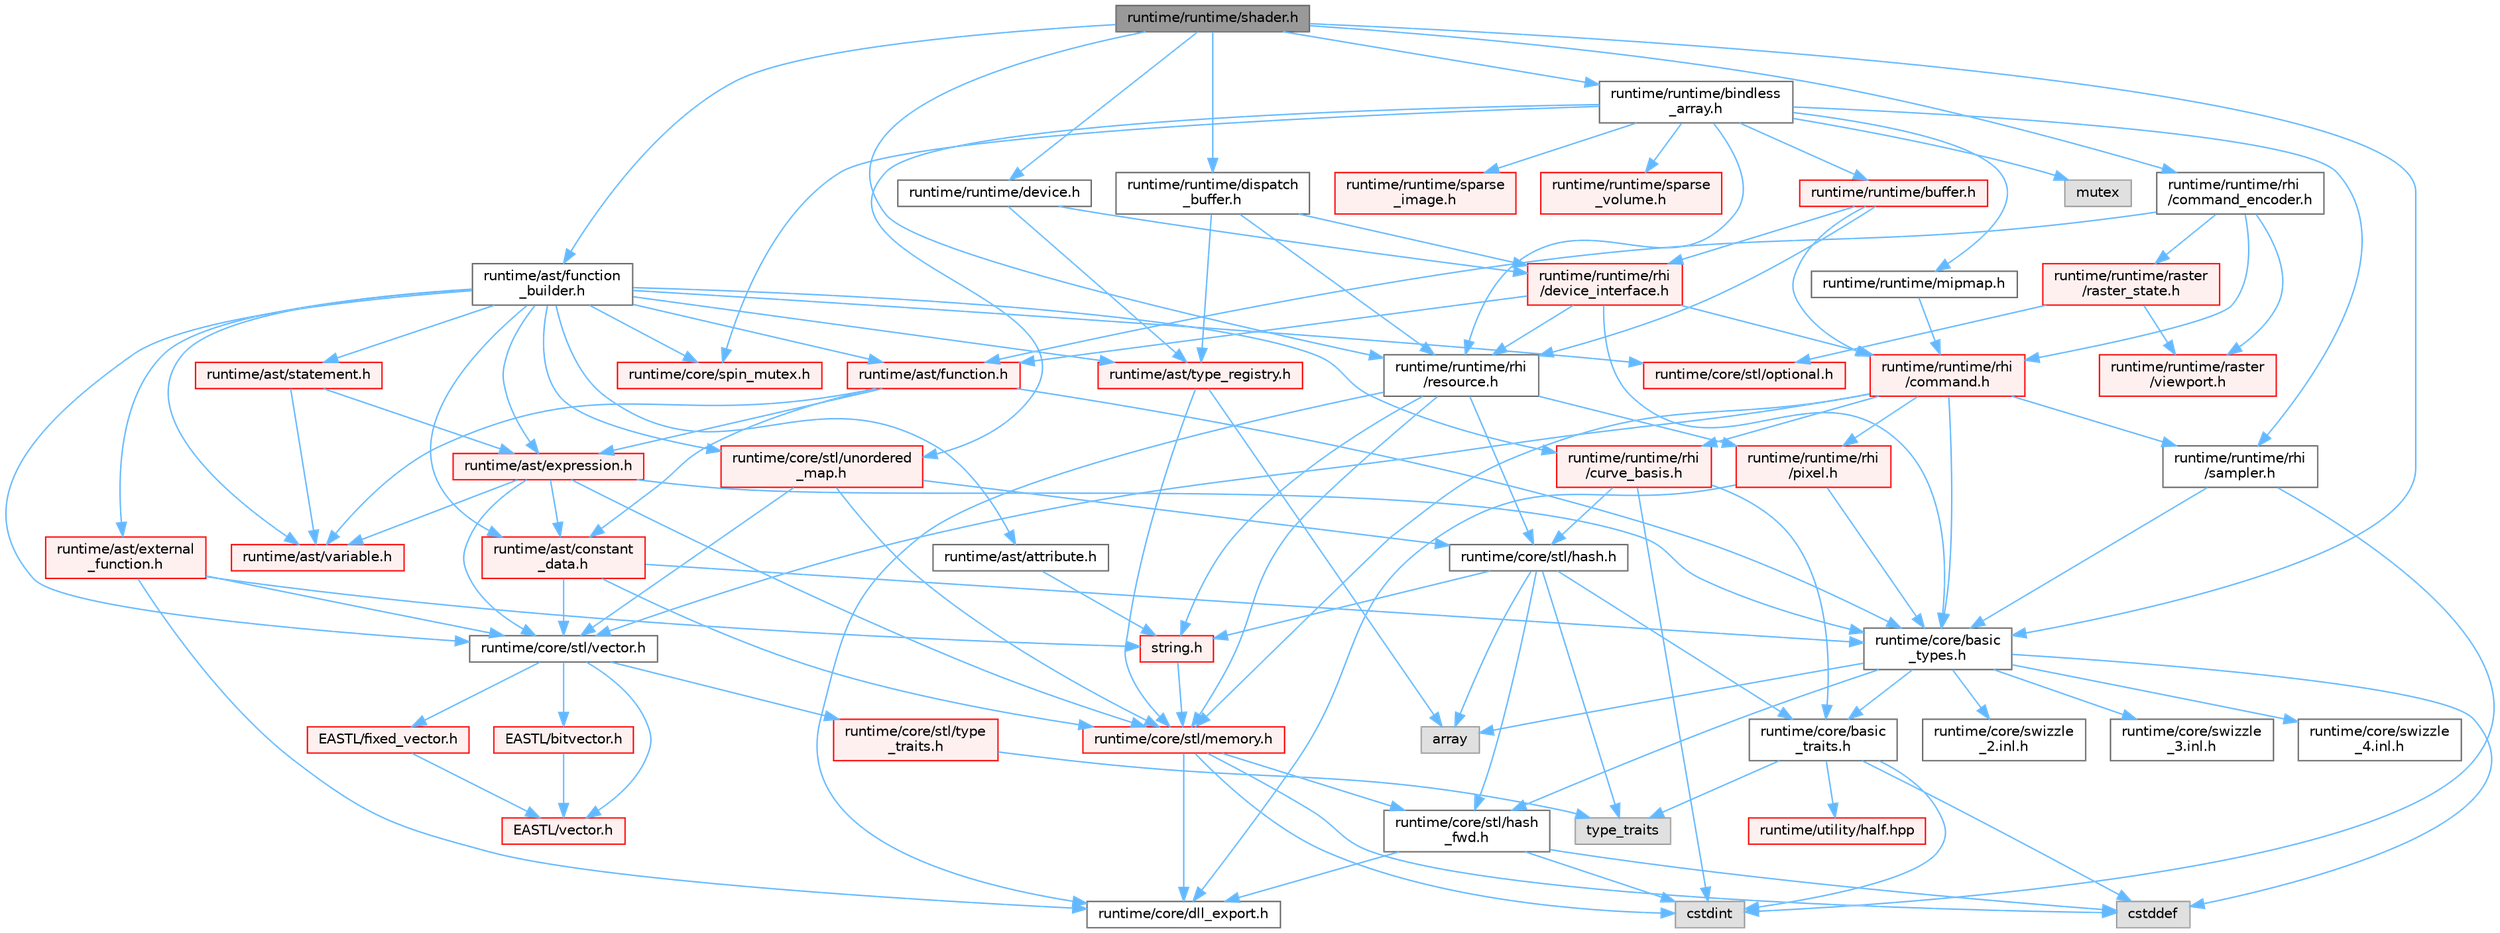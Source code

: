 digraph "runtime/runtime/shader.h"
{
 // LATEX_PDF_SIZE
  bgcolor="transparent";
  edge [fontname=Helvetica,fontsize=10,labelfontname=Helvetica,labelfontsize=10];
  node [fontname=Helvetica,fontsize=10,shape=box,height=0.2,width=0.4];
  Node1 [id="Node000001",label="runtime/runtime/shader.h",height=0.2,width=0.4,color="gray40", fillcolor="grey60", style="filled", fontcolor="black",tooltip=" "];
  Node1 -> Node2 [id="edge1_Node000001_Node000002",color="steelblue1",style="solid",tooltip=" "];
  Node2 [id="Node000002",label="runtime/core/basic\l_types.h",height=0.2,width=0.4,color="grey40", fillcolor="white", style="filled",URL="$basic__types_8h.html",tooltip=" "];
  Node2 -> Node3 [id="edge2_Node000002_Node000003",color="steelblue1",style="solid",tooltip=" "];
  Node3 [id="Node000003",label="cstddef",height=0.2,width=0.4,color="grey60", fillcolor="#E0E0E0", style="filled",tooltip=" "];
  Node2 -> Node4 [id="edge3_Node000002_Node000004",color="steelblue1",style="solid",tooltip=" "];
  Node4 [id="Node000004",label="array",height=0.2,width=0.4,color="grey60", fillcolor="#E0E0E0", style="filled",tooltip=" "];
  Node2 -> Node5 [id="edge4_Node000002_Node000005",color="steelblue1",style="solid",tooltip=" "];
  Node5 [id="Node000005",label="runtime/core/stl/hash\l_fwd.h",height=0.2,width=0.4,color="grey40", fillcolor="white", style="filled",URL="$hash__fwd_8h.html",tooltip=" "];
  Node5 -> Node3 [id="edge5_Node000005_Node000003",color="steelblue1",style="solid",tooltip=" "];
  Node5 -> Node6 [id="edge6_Node000005_Node000006",color="steelblue1",style="solid",tooltip=" "];
  Node6 [id="Node000006",label="cstdint",height=0.2,width=0.4,color="grey60", fillcolor="#E0E0E0", style="filled",tooltip=" "];
  Node5 -> Node7 [id="edge7_Node000005_Node000007",color="steelblue1",style="solid",tooltip=" "];
  Node7 [id="Node000007",label="runtime/core/dll_export.h",height=0.2,width=0.4,color="grey40", fillcolor="white", style="filled",URL="$dll__export_8h.html",tooltip=" "];
  Node2 -> Node8 [id="edge8_Node000002_Node000008",color="steelblue1",style="solid",tooltip=" "];
  Node8 [id="Node000008",label="runtime/core/basic\l_traits.h",height=0.2,width=0.4,color="grey40", fillcolor="white", style="filled",URL="$basic__traits_8h.html",tooltip=" "];
  Node8 -> Node6 [id="edge9_Node000008_Node000006",color="steelblue1",style="solid",tooltip=" "];
  Node8 -> Node3 [id="edge10_Node000008_Node000003",color="steelblue1",style="solid",tooltip=" "];
  Node8 -> Node9 [id="edge11_Node000008_Node000009",color="steelblue1",style="solid",tooltip=" "];
  Node9 [id="Node000009",label="type_traits",height=0.2,width=0.4,color="grey60", fillcolor="#E0E0E0", style="filled",tooltip=" "];
  Node8 -> Node10 [id="edge12_Node000008_Node000010",color="steelblue1",style="solid",tooltip=" "];
  Node10 [id="Node000010",label="runtime/utility/half.hpp",height=0.2,width=0.4,color="red", fillcolor="#FFF0F0", style="filled",URL="$half_8hpp.html",tooltip=" "];
  Node2 -> Node21 [id="edge13_Node000002_Node000021",color="steelblue1",style="solid",tooltip=" "];
  Node21 [id="Node000021",label="runtime/core/swizzle\l_2.inl.h",height=0.2,width=0.4,color="grey40", fillcolor="white", style="filled",URL="$core_2swizzle__2_8inl_8h.html",tooltip=" "];
  Node2 -> Node22 [id="edge14_Node000002_Node000022",color="steelblue1",style="solid",tooltip=" "];
  Node22 [id="Node000022",label="runtime/core/swizzle\l_3.inl.h",height=0.2,width=0.4,color="grey40", fillcolor="white", style="filled",URL="$core_2swizzle__3_8inl_8h.html",tooltip=" "];
  Node2 -> Node23 [id="edge15_Node000002_Node000023",color="steelblue1",style="solid",tooltip=" "];
  Node23 [id="Node000023",label="runtime/core/swizzle\l_4.inl.h",height=0.2,width=0.4,color="grey40", fillcolor="white", style="filled",URL="$core_2swizzle__4_8inl_8h.html",tooltip=" "];
  Node1 -> Node24 [id="edge16_Node000001_Node000024",color="steelblue1",style="solid",tooltip=" "];
  Node24 [id="Node000024",label="runtime/ast/function\l_builder.h",height=0.2,width=0.4,color="grey40", fillcolor="white", style="filled",URL="$function__builder_8h.html",tooltip=" "];
  Node24 -> Node25 [id="edge17_Node000024_Node000025",color="steelblue1",style="solid",tooltip=" "];
  Node25 [id="Node000025",label="runtime/core/stl/vector.h",height=0.2,width=0.4,color="grey40", fillcolor="white", style="filled",URL="$core_2stl_2vector_8h.html",tooltip=" "];
  Node25 -> Node26 [id="edge18_Node000025_Node000026",color="steelblue1",style="solid",tooltip=" "];
  Node26 [id="Node000026",label="EASTL/vector.h",height=0.2,width=0.4,color="red", fillcolor="#FFF0F0", style="filled",URL="$_e_a_s_t_l_2include_2_e_a_s_t_l_2vector_8h.html",tooltip=" "];
  Node25 -> Node168 [id="edge19_Node000025_Node000168",color="steelblue1",style="solid",tooltip=" "];
  Node168 [id="Node000168",label="EASTL/fixed_vector.h",height=0.2,width=0.4,color="red", fillcolor="#FFF0F0", style="filled",URL="$fixed__vector_8h.html",tooltip=" "];
  Node168 -> Node26 [id="edge20_Node000168_Node000026",color="steelblue1",style="solid",tooltip=" "];
  Node25 -> Node170 [id="edge21_Node000025_Node000170",color="steelblue1",style="solid",tooltip=" "];
  Node170 [id="Node000170",label="EASTL/bitvector.h",height=0.2,width=0.4,color="red", fillcolor="#FFF0F0", style="filled",URL="$bitvector_8h.html",tooltip=" "];
  Node170 -> Node26 [id="edge22_Node000170_Node000026",color="steelblue1",style="solid",tooltip=" "];
  Node25 -> Node172 [id="edge23_Node000025_Node000172",color="steelblue1",style="solid",tooltip=" "];
  Node172 [id="Node000172",label="runtime/core/stl/type\l_traits.h",height=0.2,width=0.4,color="red", fillcolor="#FFF0F0", style="filled",URL="$core_2stl_2type__traits_8h.html",tooltip=" "];
  Node172 -> Node9 [id="edge24_Node000172_Node000009",color="steelblue1",style="solid",tooltip=" "];
  Node24 -> Node173 [id="edge25_Node000024_Node000173",color="steelblue1",style="solid",tooltip=" "];
  Node173 [id="Node000173",label="runtime/core/spin_mutex.h",height=0.2,width=0.4,color="red", fillcolor="#FFF0F0", style="filled",URL="$spin__mutex_8h.html",tooltip=" "];
  Node24 -> Node177 [id="edge26_Node000024_Node000177",color="steelblue1",style="solid",tooltip=" "];
  Node177 [id="Node000177",label="runtime/ast/statement.h",height=0.2,width=0.4,color="red", fillcolor="#FFF0F0", style="filled",URL="$statement_8h.html",tooltip=" "];
  Node177 -> Node180 [id="edge27_Node000177_Node000180",color="steelblue1",style="solid",tooltip=" "];
  Node180 [id="Node000180",label="runtime/ast/variable.h",height=0.2,width=0.4,color="red", fillcolor="#FFF0F0", style="filled",URL="$variable_8h.html",tooltip=" "];
  Node177 -> Node187 [id="edge28_Node000177_Node000187",color="steelblue1",style="solid",tooltip=" "];
  Node187 [id="Node000187",label="runtime/ast/expression.h",height=0.2,width=0.4,color="red", fillcolor="#FFF0F0", style="filled",URL="$expression_8h.html",tooltip=" "];
  Node187 -> Node25 [id="edge29_Node000187_Node000025",color="steelblue1",style="solid",tooltip=" "];
  Node187 -> Node54 [id="edge30_Node000187_Node000054",color="steelblue1",style="solid",tooltip=" "];
  Node54 [id="Node000054",label="runtime/core/stl/memory.h",height=0.2,width=0.4,color="red", fillcolor="#FFF0F0", style="filled",URL="$core_2stl_2memory_8h.html",tooltip=" "];
  Node54 -> Node3 [id="edge31_Node000054_Node000003",color="steelblue1",style="solid",tooltip=" "];
  Node54 -> Node6 [id="edge32_Node000054_Node000006",color="steelblue1",style="solid",tooltip=" "];
  Node54 -> Node7 [id="edge33_Node000054_Node000007",color="steelblue1",style="solid",tooltip=" "];
  Node54 -> Node5 [id="edge34_Node000054_Node000005",color="steelblue1",style="solid",tooltip=" "];
  Node187 -> Node2 [id="edge35_Node000187_Node000002",color="steelblue1",style="solid",tooltip=" "];
  Node187 -> Node180 [id="edge36_Node000187_Node000180",color="steelblue1",style="solid",tooltip=" "];
  Node187 -> Node195 [id="edge37_Node000187_Node000195",color="steelblue1",style="solid",tooltip=" "];
  Node195 [id="Node000195",label="runtime/ast/constant\l_data.h",height=0.2,width=0.4,color="red", fillcolor="#FFF0F0", style="filled",URL="$constant__data_8h.html",tooltip=" "];
  Node195 -> Node25 [id="edge38_Node000195_Node000025",color="steelblue1",style="solid",tooltip=" "];
  Node195 -> Node54 [id="edge39_Node000195_Node000054",color="steelblue1",style="solid",tooltip=" "];
  Node195 -> Node2 [id="edge40_Node000195_Node000002",color="steelblue1",style="solid",tooltip=" "];
  Node24 -> Node200 [id="edge41_Node000024_Node000200",color="steelblue1",style="solid",tooltip=" "];
  Node200 [id="Node000200",label="runtime/ast/function.h",height=0.2,width=0.4,color="red", fillcolor="#FFF0F0", style="filled",URL="$ast_2function_8h.html",tooltip=" "];
  Node200 -> Node2 [id="edge42_Node000200_Node000002",color="steelblue1",style="solid",tooltip=" "];
  Node200 -> Node180 [id="edge43_Node000200_Node000180",color="steelblue1",style="solid",tooltip=" "];
  Node200 -> Node187 [id="edge44_Node000200_Node000187",color="steelblue1",style="solid",tooltip=" "];
  Node200 -> Node195 [id="edge45_Node000200_Node000195",color="steelblue1",style="solid",tooltip=" "];
  Node24 -> Node180 [id="edge46_Node000024_Node000180",color="steelblue1",style="solid",tooltip=" "];
  Node24 -> Node185 [id="edge47_Node000024_Node000185",color="steelblue1",style="solid",tooltip=" "];
  Node185 [id="Node000185",label="runtime/ast/attribute.h",height=0.2,width=0.4,color="grey40", fillcolor="white", style="filled",URL="$attribute_8h.html",tooltip=" "];
  Node185 -> Node51 [id="edge48_Node000185_Node000051",color="steelblue1",style="solid",tooltip=" "];
  Node51 [id="Node000051",label="string.h",height=0.2,width=0.4,color="red", fillcolor="#FFF0F0", style="filled",URL="$string_8h.html",tooltip=" "];
  Node51 -> Node54 [id="edge49_Node000051_Node000054",color="steelblue1",style="solid",tooltip=" "];
  Node24 -> Node187 [id="edge50_Node000024_Node000187",color="steelblue1",style="solid",tooltip=" "];
  Node24 -> Node195 [id="edge51_Node000024_Node000195",color="steelblue1",style="solid",tooltip=" "];
  Node24 -> Node202 [id="edge52_Node000024_Node000202",color="steelblue1",style="solid",tooltip=" "];
  Node202 [id="Node000202",label="runtime/ast/type_registry.h",height=0.2,width=0.4,color="red", fillcolor="#FFF0F0", style="filled",URL="$type__registry_8h.html",tooltip=" "];
  Node202 -> Node4 [id="edge53_Node000202_Node000004",color="steelblue1",style="solid",tooltip=" "];
  Node202 -> Node54 [id="edge54_Node000202_Node000054",color="steelblue1",style="solid",tooltip=" "];
  Node24 -> Node204 [id="edge55_Node000024_Node000204",color="steelblue1",style="solid",tooltip=" "];
  Node204 [id="Node000204",label="runtime/ast/external\l_function.h",height=0.2,width=0.4,color="red", fillcolor="#FFF0F0", style="filled",URL="$external__function_8h.html",tooltip=" "];
  Node204 -> Node7 [id="edge56_Node000204_Node000007",color="steelblue1",style="solid",tooltip=" "];
  Node204 -> Node51 [id="edge57_Node000204_Node000051",color="steelblue1",style="solid",tooltip=" "];
  Node204 -> Node25 [id="edge58_Node000204_Node000025",color="steelblue1",style="solid",tooltip=" "];
  Node24 -> Node205 [id="edge59_Node000024_Node000205",color="steelblue1",style="solid",tooltip=" "];
  Node205 [id="Node000205",label="runtime/core/stl/unordered\l_map.h",height=0.2,width=0.4,color="red", fillcolor="#FFF0F0", style="filled",URL="$core_2stl_2unordered__map_8h.html",tooltip=" "];
  Node205 -> Node54 [id="edge60_Node000205_Node000054",color="steelblue1",style="solid",tooltip=" "];
  Node205 -> Node25 [id="edge61_Node000205_Node000025",color="steelblue1",style="solid",tooltip=" "];
  Node205 -> Node206 [id="edge62_Node000205_Node000206",color="steelblue1",style="solid",tooltip=" "];
  Node206 [id="Node000206",label="runtime/core/stl/hash.h",height=0.2,width=0.4,color="grey40", fillcolor="white", style="filled",URL="$hash_8h.html",tooltip=" "];
  Node206 -> Node4 [id="edge63_Node000206_Node000004",color="steelblue1",style="solid",tooltip=" "];
  Node206 -> Node9 [id="edge64_Node000206_Node000009",color="steelblue1",style="solid",tooltip=" "];
  Node206 -> Node5 [id="edge65_Node000206_Node000005",color="steelblue1",style="solid",tooltip=" "];
  Node206 -> Node51 [id="edge66_Node000206_Node000051",color="steelblue1",style="solid",tooltip=" "];
  Node206 -> Node8 [id="edge67_Node000206_Node000008",color="steelblue1",style="solid",tooltip=" "];
  Node24 -> Node192 [id="edge68_Node000024_Node000192",color="steelblue1",style="solid",tooltip=" "];
  Node192 [id="Node000192",label="runtime/core/stl/optional.h",height=0.2,width=0.4,color="red", fillcolor="#FFF0F0", style="filled",URL="$core_2stl_2optional_8h.html",tooltip=" "];
  Node24 -> Node208 [id="edge69_Node000024_Node000208",color="steelblue1",style="solid",tooltip=" "];
  Node208 [id="Node000208",label="runtime/runtime/rhi\l/curve_basis.h",height=0.2,width=0.4,color="red", fillcolor="#FFF0F0", style="filled",URL="$curve__basis_8h.html",tooltip=" "];
  Node208 -> Node6 [id="edge70_Node000208_Node000006",color="steelblue1",style="solid",tooltip=" "];
  Node208 -> Node8 [id="edge71_Node000208_Node000008",color="steelblue1",style="solid",tooltip=" "];
  Node208 -> Node206 [id="edge72_Node000208_Node000206",color="steelblue1",style="solid",tooltip=" "];
  Node1 -> Node209 [id="edge73_Node000001_Node000209",color="steelblue1",style="solid",tooltip=" "];
  Node209 [id="Node000209",label="runtime/runtime/rhi\l/resource.h",height=0.2,width=0.4,color="grey40", fillcolor="white", style="filled",URL="$runtime_2rhi_2resource_8h.html",tooltip=" "];
  Node209 -> Node7 [id="edge74_Node000209_Node000007",color="steelblue1",style="solid",tooltip=" "];
  Node209 -> Node54 [id="edge75_Node000209_Node000054",color="steelblue1",style="solid",tooltip=" "];
  Node209 -> Node51 [id="edge76_Node000209_Node000051",color="steelblue1",style="solid",tooltip=" "];
  Node209 -> Node206 [id="edge77_Node000209_Node000206",color="steelblue1",style="solid",tooltip=" "];
  Node209 -> Node210 [id="edge78_Node000209_Node000210",color="steelblue1",style="solid",tooltip=" "];
  Node210 [id="Node000210",label="runtime/runtime/rhi\l/pixel.h",height=0.2,width=0.4,color="red", fillcolor="#FFF0F0", style="filled",URL="$pixel_8h.html",tooltip=" "];
  Node210 -> Node7 [id="edge79_Node000210_Node000007",color="steelblue1",style="solid",tooltip=" "];
  Node210 -> Node2 [id="edge80_Node000210_Node000002",color="steelblue1",style="solid",tooltip=" "];
  Node1 -> Node211 [id="edge81_Node000001_Node000211",color="steelblue1",style="solid",tooltip=" "];
  Node211 [id="Node000211",label="runtime/runtime/device.h",height=0.2,width=0.4,color="grey40", fillcolor="white", style="filled",URL="$device_8h.html",tooltip=" "];
  Node211 -> Node202 [id="edge82_Node000211_Node000202",color="steelblue1",style="solid",tooltip=" "];
  Node211 -> Node212 [id="edge83_Node000211_Node000212",color="steelblue1",style="solid",tooltip=" "];
  Node212 [id="Node000212",label="runtime/runtime/rhi\l/device_interface.h",height=0.2,width=0.4,color="red", fillcolor="#FFF0F0", style="filled",URL="$device__interface_8h.html",tooltip=" "];
  Node212 -> Node2 [id="edge84_Node000212_Node000002",color="steelblue1",style="solid",tooltip=" "];
  Node212 -> Node200 [id="edge85_Node000212_Node000200",color="steelblue1",style="solid",tooltip=" "];
  Node212 -> Node209 [id="edge86_Node000212_Node000209",color="steelblue1",style="solid",tooltip=" "];
  Node212 -> Node215 [id="edge87_Node000212_Node000215",color="steelblue1",style="solid",tooltip=" "];
  Node215 [id="Node000215",label="runtime/runtime/rhi\l/command.h",height=0.2,width=0.4,color="red", fillcolor="#FFF0F0", style="filled",URL="$command_8h.html",tooltip=" "];
  Node215 -> Node2 [id="edge88_Node000215_Node000002",color="steelblue1",style="solid",tooltip=" "];
  Node215 -> Node25 [id="edge89_Node000215_Node000025",color="steelblue1",style="solid",tooltip=" "];
  Node215 -> Node54 [id="edge90_Node000215_Node000054",color="steelblue1",style="solid",tooltip=" "];
  Node215 -> Node210 [id="edge91_Node000215_Node000210",color="steelblue1",style="solid",tooltip=" "];
  Node215 -> Node216 [id="edge92_Node000215_Node000216",color="steelblue1",style="solid",tooltip=" "];
  Node216 [id="Node000216",label="runtime/runtime/rhi\l/sampler.h",height=0.2,width=0.4,color="grey40", fillcolor="white", style="filled",URL="$sampler_8h.html",tooltip=" "];
  Node216 -> Node6 [id="edge93_Node000216_Node000006",color="steelblue1",style="solid",tooltip=" "];
  Node216 -> Node2 [id="edge94_Node000216_Node000002",color="steelblue1",style="solid",tooltip=" "];
  Node215 -> Node208 [id="edge95_Node000215_Node000208",color="steelblue1",style="solid",tooltip=" "];
  Node1 -> Node221 [id="edge96_Node000001_Node000221",color="steelblue1",style="solid",tooltip=" "];
  Node221 [id="Node000221",label="runtime/runtime/bindless\l_array.h",height=0.2,width=0.4,color="grey40", fillcolor="white", style="filled",URL="$bindless__array_8h.html",tooltip=" "];
  Node221 -> Node222 [id="edge97_Node000221_Node000222",color="steelblue1",style="solid",tooltip=" "];
  Node222 [id="Node000222",label="mutex",height=0.2,width=0.4,color="grey60", fillcolor="#E0E0E0", style="filled",tooltip=" "];
  Node221 -> Node205 [id="edge98_Node000221_Node000205",color="steelblue1",style="solid",tooltip=" "];
  Node221 -> Node173 [id="edge99_Node000221_Node000173",color="steelblue1",style="solid",tooltip=" "];
  Node221 -> Node216 [id="edge100_Node000221_Node000216",color="steelblue1",style="solid",tooltip=" "];
  Node221 -> Node223 [id="edge101_Node000221_Node000223",color="steelblue1",style="solid",tooltip=" "];
  Node223 [id="Node000223",label="runtime/runtime/mipmap.h",height=0.2,width=0.4,color="grey40", fillcolor="white", style="filled",URL="$mipmap_8h.html",tooltip=" "];
  Node223 -> Node215 [id="edge102_Node000223_Node000215",color="steelblue1",style="solid",tooltip=" "];
  Node221 -> Node209 [id="edge103_Node000221_Node000209",color="steelblue1",style="solid",tooltip=" "];
  Node221 -> Node224 [id="edge104_Node000221_Node000224",color="steelblue1",style="solid",tooltip=" "];
  Node224 [id="Node000224",label="runtime/runtime/buffer.h",height=0.2,width=0.4,color="red", fillcolor="#FFF0F0", style="filled",URL="$buffer_8h.html",tooltip=" "];
  Node224 -> Node215 [id="edge105_Node000224_Node000215",color="steelblue1",style="solid",tooltip=" "];
  Node224 -> Node209 [id="edge106_Node000224_Node000209",color="steelblue1",style="solid",tooltip=" "];
  Node224 -> Node212 [id="edge107_Node000224_Node000212",color="steelblue1",style="solid",tooltip=" "];
  Node221 -> Node228 [id="edge108_Node000221_Node000228",color="steelblue1",style="solid",tooltip=" "];
  Node228 [id="Node000228",label="runtime/runtime/sparse\l_image.h",height=0.2,width=0.4,color="red", fillcolor="#FFF0F0", style="filled",URL="$sparse__image_8h.html",tooltip=" "];
  Node221 -> Node233 [id="edge109_Node000221_Node000233",color="steelblue1",style="solid",tooltip=" "];
  Node233 [id="Node000233",label="runtime/runtime/sparse\l_volume.h",height=0.2,width=0.4,color="red", fillcolor="#FFF0F0", style="filled",URL="$sparse__volume_8h.html",tooltip=" "];
  Node1 -> Node235 [id="edge110_Node000001_Node000235",color="steelblue1",style="solid",tooltip=" "];
  Node235 [id="Node000235",label="runtime/runtime/dispatch\l_buffer.h",height=0.2,width=0.4,color="grey40", fillcolor="white", style="filled",URL="$dispatch__buffer_8h.html",tooltip=" "];
  Node235 -> Node209 [id="edge111_Node000235_Node000209",color="steelblue1",style="solid",tooltip=" "];
  Node235 -> Node212 [id="edge112_Node000235_Node000212",color="steelblue1",style="solid",tooltip=" "];
  Node235 -> Node202 [id="edge113_Node000235_Node000202",color="steelblue1",style="solid",tooltip=" "];
  Node1 -> Node236 [id="edge114_Node000001_Node000236",color="steelblue1",style="solid",tooltip=" "];
  Node236 [id="Node000236",label="runtime/runtime/rhi\l/command_encoder.h",height=0.2,width=0.4,color="grey40", fillcolor="white", style="filled",URL="$command__encoder_8h.html",tooltip=" "];
  Node236 -> Node200 [id="edge115_Node000236_Node000200",color="steelblue1",style="solid",tooltip=" "];
  Node236 -> Node215 [id="edge116_Node000236_Node000215",color="steelblue1",style="solid",tooltip=" "];
  Node236 -> Node237 [id="edge117_Node000236_Node000237",color="steelblue1",style="solid",tooltip=" "];
  Node237 [id="Node000237",label="runtime/runtime/raster\l/viewport.h",height=0.2,width=0.4,color="red", fillcolor="#FFF0F0", style="filled",URL="$viewport_8h.html",tooltip=" "];
  Node236 -> Node238 [id="edge118_Node000236_Node000238",color="steelblue1",style="solid",tooltip=" "];
  Node238 [id="Node000238",label="runtime/runtime/raster\l/raster_state.h",height=0.2,width=0.4,color="red", fillcolor="#FFF0F0", style="filled",URL="$raster__state_8h.html",tooltip=" "];
  Node238 -> Node192 [id="edge119_Node000238_Node000192",color="steelblue1",style="solid",tooltip=" "];
  Node238 -> Node237 [id="edge120_Node000238_Node000237",color="steelblue1",style="solid",tooltip=" "];
}
